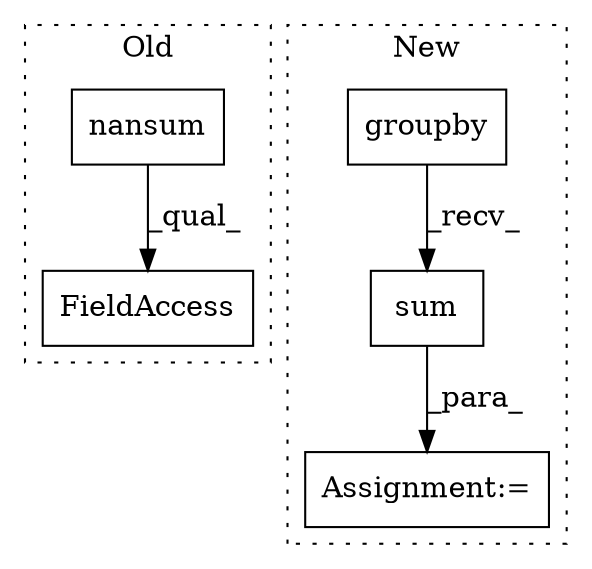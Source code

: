 digraph G {
subgraph cluster0 {
1 [label="nansum" a="32" s="4923,4977" l="7,1" shape="box"];
4 [label="FieldAccess" a="22" s="4917" l="63" shape="box"];
label = "Old";
style="dotted";
}
subgraph cluster1 {
2 [label="groupby" a="32" s="4966,4975" l="8,1" shape="box"];
3 [label="sum" a="32" s="4977" l="5" shape="box"];
5 [label="Assignment:=" a="7" s="4995" l="1" shape="box"];
label = "New";
style="dotted";
}
1 -> 4 [label="_qual_"];
2 -> 3 [label="_recv_"];
3 -> 5 [label="_para_"];
}